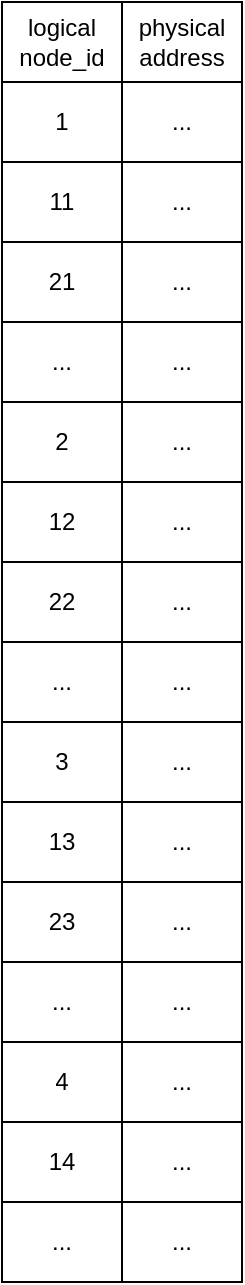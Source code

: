 <mxfile version="20.5.3" type="device"><diagram id="PEUM1JLs7wNRAM99icTY" name="페이지-1"><mxGraphModel dx="1051" dy="718" grid="1" gridSize="10" guides="1" tooltips="1" connect="1" arrows="1" fold="1" page="1" pageScale="1" pageWidth="827" pageHeight="1169" math="0" shadow="0"><root><mxCell id="0"/><mxCell id="1" parent="0"/><mxCell id="SJ4vy2s0OXIG0q03K3_d-53" value="" style="shape=table;startSize=0;container=1;collapsible=0;childLayout=tableLayout;" vertex="1" parent="1"><mxGeometry x="370" y="440" width="120" height="640" as="geometry"/></mxCell><mxCell id="SJ4vy2s0OXIG0q03K3_d-54" value="" style="shape=tableRow;horizontal=0;startSize=0;swimlaneHead=0;swimlaneBody=0;top=0;left=0;bottom=0;right=0;collapsible=0;dropTarget=0;fillColor=none;points=[[0,0.5],[1,0.5]];portConstraint=eastwest;" vertex="1" parent="SJ4vy2s0OXIG0q03K3_d-53"><mxGeometry width="120" height="40" as="geometry"/></mxCell><mxCell id="SJ4vy2s0OXIG0q03K3_d-55" value="logical&lt;br&gt;node_id" style="shape=partialRectangle;html=1;whiteSpace=wrap;connectable=0;overflow=hidden;fillColor=none;top=0;left=0;bottom=0;right=0;pointerEvents=1;" vertex="1" parent="SJ4vy2s0OXIG0q03K3_d-54"><mxGeometry width="60" height="40" as="geometry"><mxRectangle width="60" height="40" as="alternateBounds"/></mxGeometry></mxCell><mxCell id="SJ4vy2s0OXIG0q03K3_d-56" value="physical&lt;br&gt;address" style="shape=partialRectangle;html=1;whiteSpace=wrap;connectable=0;overflow=hidden;fillColor=none;top=0;left=0;bottom=0;right=0;pointerEvents=1;" vertex="1" parent="SJ4vy2s0OXIG0q03K3_d-54"><mxGeometry x="60" width="60" height="40" as="geometry"><mxRectangle width="60" height="40" as="alternateBounds"/></mxGeometry></mxCell><mxCell id="SJ4vy2s0OXIG0q03K3_d-57" value="" style="shape=tableRow;horizontal=0;startSize=0;swimlaneHead=0;swimlaneBody=0;top=0;left=0;bottom=0;right=0;collapsible=0;dropTarget=0;fillColor=none;points=[[0,0.5],[1,0.5]];portConstraint=eastwest;" vertex="1" parent="SJ4vy2s0OXIG0q03K3_d-53"><mxGeometry y="40" width="120" height="40" as="geometry"/></mxCell><mxCell id="SJ4vy2s0OXIG0q03K3_d-58" value="1" style="shape=partialRectangle;html=1;whiteSpace=wrap;connectable=0;overflow=hidden;fillColor=none;top=0;left=0;bottom=0;right=0;pointerEvents=1;" vertex="1" parent="SJ4vy2s0OXIG0q03K3_d-57"><mxGeometry width="60" height="40" as="geometry"><mxRectangle width="60" height="40" as="alternateBounds"/></mxGeometry></mxCell><mxCell id="SJ4vy2s0OXIG0q03K3_d-59" value="..." style="shape=partialRectangle;html=1;whiteSpace=wrap;connectable=0;overflow=hidden;fillColor=none;top=0;left=0;bottom=0;right=0;pointerEvents=1;" vertex="1" parent="SJ4vy2s0OXIG0q03K3_d-57"><mxGeometry x="60" width="60" height="40" as="geometry"><mxRectangle width="60" height="40" as="alternateBounds"/></mxGeometry></mxCell><mxCell id="SJ4vy2s0OXIG0q03K3_d-60" value="" style="shape=tableRow;horizontal=0;startSize=0;swimlaneHead=0;swimlaneBody=0;top=0;left=0;bottom=0;right=0;collapsible=0;dropTarget=0;fillColor=none;points=[[0,0.5],[1,0.5]];portConstraint=eastwest;" vertex="1" parent="SJ4vy2s0OXIG0q03K3_d-53"><mxGeometry y="80" width="120" height="40" as="geometry"/></mxCell><mxCell id="SJ4vy2s0OXIG0q03K3_d-61" value="11" style="shape=partialRectangle;html=1;whiteSpace=wrap;connectable=0;overflow=hidden;fillColor=none;top=0;left=0;bottom=0;right=0;pointerEvents=1;" vertex="1" parent="SJ4vy2s0OXIG0q03K3_d-60"><mxGeometry width="60" height="40" as="geometry"><mxRectangle width="60" height="40" as="alternateBounds"/></mxGeometry></mxCell><mxCell id="SJ4vy2s0OXIG0q03K3_d-62" value="..." style="shape=partialRectangle;html=1;whiteSpace=wrap;connectable=0;overflow=hidden;fillColor=none;top=0;left=0;bottom=0;right=0;pointerEvents=1;" vertex="1" parent="SJ4vy2s0OXIG0q03K3_d-60"><mxGeometry x="60" width="60" height="40" as="geometry"><mxRectangle width="60" height="40" as="alternateBounds"/></mxGeometry></mxCell><mxCell id="SJ4vy2s0OXIG0q03K3_d-63" value="" style="shape=tableRow;horizontal=0;startSize=0;swimlaneHead=0;swimlaneBody=0;top=0;left=0;bottom=0;right=0;collapsible=0;dropTarget=0;fillColor=none;points=[[0,0.5],[1,0.5]];portConstraint=eastwest;" vertex="1" parent="SJ4vy2s0OXIG0q03K3_d-53"><mxGeometry y="120" width="120" height="40" as="geometry"/></mxCell><mxCell id="SJ4vy2s0OXIG0q03K3_d-64" value="21" style="shape=partialRectangle;html=1;whiteSpace=wrap;connectable=0;overflow=hidden;fillColor=none;top=0;left=0;bottom=0;right=0;pointerEvents=1;" vertex="1" parent="SJ4vy2s0OXIG0q03K3_d-63"><mxGeometry width="60" height="40" as="geometry"><mxRectangle width="60" height="40" as="alternateBounds"/></mxGeometry></mxCell><mxCell id="SJ4vy2s0OXIG0q03K3_d-65" value="..." style="shape=partialRectangle;html=1;whiteSpace=wrap;connectable=0;overflow=hidden;fillColor=none;top=0;left=0;bottom=0;right=0;pointerEvents=1;" vertex="1" parent="SJ4vy2s0OXIG0q03K3_d-63"><mxGeometry x="60" width="60" height="40" as="geometry"><mxRectangle width="60" height="40" as="alternateBounds"/></mxGeometry></mxCell><mxCell id="SJ4vy2s0OXIG0q03K3_d-66" value="" style="shape=tableRow;horizontal=0;startSize=0;swimlaneHead=0;swimlaneBody=0;top=0;left=0;bottom=0;right=0;collapsible=0;dropTarget=0;fillColor=none;points=[[0,0.5],[1,0.5]];portConstraint=eastwest;" vertex="1" parent="SJ4vy2s0OXIG0q03K3_d-53"><mxGeometry y="160" width="120" height="40" as="geometry"/></mxCell><mxCell id="SJ4vy2s0OXIG0q03K3_d-67" value="..." style="shape=partialRectangle;html=1;whiteSpace=wrap;connectable=0;overflow=hidden;fillColor=none;top=0;left=0;bottom=0;right=0;pointerEvents=1;" vertex="1" parent="SJ4vy2s0OXIG0q03K3_d-66"><mxGeometry width="60" height="40" as="geometry"><mxRectangle width="60" height="40" as="alternateBounds"/></mxGeometry></mxCell><mxCell id="SJ4vy2s0OXIG0q03K3_d-68" value="..." style="shape=partialRectangle;html=1;whiteSpace=wrap;connectable=0;overflow=hidden;fillColor=none;top=0;left=0;bottom=0;right=0;pointerEvents=1;" vertex="1" parent="SJ4vy2s0OXIG0q03K3_d-66"><mxGeometry x="60" width="60" height="40" as="geometry"><mxRectangle width="60" height="40" as="alternateBounds"/></mxGeometry></mxCell><mxCell id="SJ4vy2s0OXIG0q03K3_d-69" value="" style="shape=tableRow;horizontal=0;startSize=0;swimlaneHead=0;swimlaneBody=0;top=0;left=0;bottom=0;right=0;collapsible=0;dropTarget=0;fillColor=none;points=[[0,0.5],[1,0.5]];portConstraint=eastwest;" vertex="1" parent="SJ4vy2s0OXIG0q03K3_d-53"><mxGeometry y="200" width="120" height="40" as="geometry"/></mxCell><mxCell id="SJ4vy2s0OXIG0q03K3_d-70" value="2" style="shape=partialRectangle;html=1;whiteSpace=wrap;connectable=0;overflow=hidden;fillColor=none;top=0;left=0;bottom=0;right=0;pointerEvents=1;" vertex="1" parent="SJ4vy2s0OXIG0q03K3_d-69"><mxGeometry width="60" height="40" as="geometry"><mxRectangle width="60" height="40" as="alternateBounds"/></mxGeometry></mxCell><mxCell id="SJ4vy2s0OXIG0q03K3_d-71" value="..." style="shape=partialRectangle;html=1;whiteSpace=wrap;connectable=0;overflow=hidden;fillColor=none;top=0;left=0;bottom=0;right=0;pointerEvents=1;" vertex="1" parent="SJ4vy2s0OXIG0q03K3_d-69"><mxGeometry x="60" width="60" height="40" as="geometry"><mxRectangle width="60" height="40" as="alternateBounds"/></mxGeometry></mxCell><mxCell id="SJ4vy2s0OXIG0q03K3_d-72" value="" style="shape=tableRow;horizontal=0;startSize=0;swimlaneHead=0;swimlaneBody=0;top=0;left=0;bottom=0;right=0;collapsible=0;dropTarget=0;fillColor=none;points=[[0,0.5],[1,0.5]];portConstraint=eastwest;" vertex="1" parent="SJ4vy2s0OXIG0q03K3_d-53"><mxGeometry y="240" width="120" height="40" as="geometry"/></mxCell><mxCell id="SJ4vy2s0OXIG0q03K3_d-73" value="12" style="shape=partialRectangle;html=1;whiteSpace=wrap;connectable=0;overflow=hidden;fillColor=none;top=0;left=0;bottom=0;right=0;pointerEvents=1;" vertex="1" parent="SJ4vy2s0OXIG0q03K3_d-72"><mxGeometry width="60" height="40" as="geometry"><mxRectangle width="60" height="40" as="alternateBounds"/></mxGeometry></mxCell><mxCell id="SJ4vy2s0OXIG0q03K3_d-74" value="..." style="shape=partialRectangle;html=1;whiteSpace=wrap;connectable=0;overflow=hidden;fillColor=none;top=0;left=0;bottom=0;right=0;pointerEvents=1;" vertex="1" parent="SJ4vy2s0OXIG0q03K3_d-72"><mxGeometry x="60" width="60" height="40" as="geometry"><mxRectangle width="60" height="40" as="alternateBounds"/></mxGeometry></mxCell><mxCell id="SJ4vy2s0OXIG0q03K3_d-75" value="" style="shape=tableRow;horizontal=0;startSize=0;swimlaneHead=0;swimlaneBody=0;top=0;left=0;bottom=0;right=0;collapsible=0;dropTarget=0;fillColor=none;points=[[0,0.5],[1,0.5]];portConstraint=eastwest;" vertex="1" parent="SJ4vy2s0OXIG0q03K3_d-53"><mxGeometry y="280" width="120" height="40" as="geometry"/></mxCell><mxCell id="SJ4vy2s0OXIG0q03K3_d-76" value="22" style="shape=partialRectangle;html=1;whiteSpace=wrap;connectable=0;overflow=hidden;fillColor=none;top=0;left=0;bottom=0;right=0;pointerEvents=1;" vertex="1" parent="SJ4vy2s0OXIG0q03K3_d-75"><mxGeometry width="60" height="40" as="geometry"><mxRectangle width="60" height="40" as="alternateBounds"/></mxGeometry></mxCell><mxCell id="SJ4vy2s0OXIG0q03K3_d-77" value="..." style="shape=partialRectangle;html=1;whiteSpace=wrap;connectable=0;overflow=hidden;fillColor=none;top=0;left=0;bottom=0;right=0;pointerEvents=1;" vertex="1" parent="SJ4vy2s0OXIG0q03K3_d-75"><mxGeometry x="60" width="60" height="40" as="geometry"><mxRectangle width="60" height="40" as="alternateBounds"/></mxGeometry></mxCell><mxCell id="SJ4vy2s0OXIG0q03K3_d-78" value="" style="shape=tableRow;horizontal=0;startSize=0;swimlaneHead=0;swimlaneBody=0;top=0;left=0;bottom=0;right=0;collapsible=0;dropTarget=0;fillColor=none;points=[[0,0.5],[1,0.5]];portConstraint=eastwest;" vertex="1" parent="SJ4vy2s0OXIG0q03K3_d-53"><mxGeometry y="320" width="120" height="40" as="geometry"/></mxCell><mxCell id="SJ4vy2s0OXIG0q03K3_d-79" value="..." style="shape=partialRectangle;html=1;whiteSpace=wrap;connectable=0;overflow=hidden;fillColor=none;top=0;left=0;bottom=0;right=0;pointerEvents=1;" vertex="1" parent="SJ4vy2s0OXIG0q03K3_d-78"><mxGeometry width="60" height="40" as="geometry"><mxRectangle width="60" height="40" as="alternateBounds"/></mxGeometry></mxCell><mxCell id="SJ4vy2s0OXIG0q03K3_d-80" value="..." style="shape=partialRectangle;html=1;whiteSpace=wrap;connectable=0;overflow=hidden;fillColor=none;top=0;left=0;bottom=0;right=0;pointerEvents=1;" vertex="1" parent="SJ4vy2s0OXIG0q03K3_d-78"><mxGeometry x="60" width="60" height="40" as="geometry"><mxRectangle width="60" height="40" as="alternateBounds"/></mxGeometry></mxCell><mxCell id="SJ4vy2s0OXIG0q03K3_d-81" value="" style="shape=tableRow;horizontal=0;startSize=0;swimlaneHead=0;swimlaneBody=0;top=0;left=0;bottom=0;right=0;collapsible=0;dropTarget=0;fillColor=none;points=[[0,0.5],[1,0.5]];portConstraint=eastwest;" vertex="1" parent="SJ4vy2s0OXIG0q03K3_d-53"><mxGeometry y="360" width="120" height="40" as="geometry"/></mxCell><mxCell id="SJ4vy2s0OXIG0q03K3_d-82" value="3" style="shape=partialRectangle;html=1;whiteSpace=wrap;connectable=0;overflow=hidden;fillColor=none;top=0;left=0;bottom=0;right=0;pointerEvents=1;" vertex="1" parent="SJ4vy2s0OXIG0q03K3_d-81"><mxGeometry width="60" height="40" as="geometry"><mxRectangle width="60" height="40" as="alternateBounds"/></mxGeometry></mxCell><mxCell id="SJ4vy2s0OXIG0q03K3_d-83" value="..." style="shape=partialRectangle;html=1;whiteSpace=wrap;connectable=0;overflow=hidden;fillColor=none;top=0;left=0;bottom=0;right=0;pointerEvents=1;" vertex="1" parent="SJ4vy2s0OXIG0q03K3_d-81"><mxGeometry x="60" width="60" height="40" as="geometry"><mxRectangle width="60" height="40" as="alternateBounds"/></mxGeometry></mxCell><mxCell id="SJ4vy2s0OXIG0q03K3_d-84" value="" style="shape=tableRow;horizontal=0;startSize=0;swimlaneHead=0;swimlaneBody=0;top=0;left=0;bottom=0;right=0;collapsible=0;dropTarget=0;fillColor=none;points=[[0,0.5],[1,0.5]];portConstraint=eastwest;" vertex="1" parent="SJ4vy2s0OXIG0q03K3_d-53"><mxGeometry y="400" width="120" height="40" as="geometry"/></mxCell><mxCell id="SJ4vy2s0OXIG0q03K3_d-85" value="13" style="shape=partialRectangle;html=1;whiteSpace=wrap;connectable=0;overflow=hidden;fillColor=none;top=0;left=0;bottom=0;right=0;pointerEvents=1;" vertex="1" parent="SJ4vy2s0OXIG0q03K3_d-84"><mxGeometry width="60" height="40" as="geometry"><mxRectangle width="60" height="40" as="alternateBounds"/></mxGeometry></mxCell><mxCell id="SJ4vy2s0OXIG0q03K3_d-86" value="..." style="shape=partialRectangle;html=1;whiteSpace=wrap;connectable=0;overflow=hidden;fillColor=none;top=0;left=0;bottom=0;right=0;pointerEvents=1;" vertex="1" parent="SJ4vy2s0OXIG0q03K3_d-84"><mxGeometry x="60" width="60" height="40" as="geometry"><mxRectangle width="60" height="40" as="alternateBounds"/></mxGeometry></mxCell><mxCell id="SJ4vy2s0OXIG0q03K3_d-87" value="" style="shape=tableRow;horizontal=0;startSize=0;swimlaneHead=0;swimlaneBody=0;top=0;left=0;bottom=0;right=0;collapsible=0;dropTarget=0;fillColor=none;points=[[0,0.5],[1,0.5]];portConstraint=eastwest;" vertex="1" parent="SJ4vy2s0OXIG0q03K3_d-53"><mxGeometry y="440" width="120" height="40" as="geometry"/></mxCell><mxCell id="SJ4vy2s0OXIG0q03K3_d-88" value="23" style="shape=partialRectangle;html=1;whiteSpace=wrap;connectable=0;overflow=hidden;fillColor=none;top=0;left=0;bottom=0;right=0;pointerEvents=1;" vertex="1" parent="SJ4vy2s0OXIG0q03K3_d-87"><mxGeometry width="60" height="40" as="geometry"><mxRectangle width="60" height="40" as="alternateBounds"/></mxGeometry></mxCell><mxCell id="SJ4vy2s0OXIG0q03K3_d-89" value="..." style="shape=partialRectangle;html=1;whiteSpace=wrap;connectable=0;overflow=hidden;fillColor=none;top=0;left=0;bottom=0;right=0;pointerEvents=1;" vertex="1" parent="SJ4vy2s0OXIG0q03K3_d-87"><mxGeometry x="60" width="60" height="40" as="geometry"><mxRectangle width="60" height="40" as="alternateBounds"/></mxGeometry></mxCell><mxCell id="SJ4vy2s0OXIG0q03K3_d-90" value="" style="shape=tableRow;horizontal=0;startSize=0;swimlaneHead=0;swimlaneBody=0;top=0;left=0;bottom=0;right=0;collapsible=0;dropTarget=0;fillColor=none;points=[[0,0.5],[1,0.5]];portConstraint=eastwest;" vertex="1" parent="SJ4vy2s0OXIG0q03K3_d-53"><mxGeometry y="480" width="120" height="40" as="geometry"/></mxCell><mxCell id="SJ4vy2s0OXIG0q03K3_d-91" value="..." style="shape=partialRectangle;html=1;whiteSpace=wrap;connectable=0;overflow=hidden;fillColor=none;top=0;left=0;bottom=0;right=0;pointerEvents=1;" vertex="1" parent="SJ4vy2s0OXIG0q03K3_d-90"><mxGeometry width="60" height="40" as="geometry"><mxRectangle width="60" height="40" as="alternateBounds"/></mxGeometry></mxCell><mxCell id="SJ4vy2s0OXIG0q03K3_d-92" value="..." style="shape=partialRectangle;html=1;whiteSpace=wrap;connectable=0;overflow=hidden;fillColor=none;top=0;left=0;bottom=0;right=0;pointerEvents=1;" vertex="1" parent="SJ4vy2s0OXIG0q03K3_d-90"><mxGeometry x="60" width="60" height="40" as="geometry"><mxRectangle width="60" height="40" as="alternateBounds"/></mxGeometry></mxCell><mxCell id="SJ4vy2s0OXIG0q03K3_d-93" value="" style="shape=tableRow;horizontal=0;startSize=0;swimlaneHead=0;swimlaneBody=0;top=0;left=0;bottom=0;right=0;collapsible=0;dropTarget=0;fillColor=none;points=[[0,0.5],[1,0.5]];portConstraint=eastwest;" vertex="1" parent="SJ4vy2s0OXIG0q03K3_d-53"><mxGeometry y="520" width="120" height="40" as="geometry"/></mxCell><mxCell id="SJ4vy2s0OXIG0q03K3_d-94" value="4" style="shape=partialRectangle;html=1;whiteSpace=wrap;connectable=0;overflow=hidden;fillColor=none;top=0;left=0;bottom=0;right=0;pointerEvents=1;" vertex="1" parent="SJ4vy2s0OXIG0q03K3_d-93"><mxGeometry width="60" height="40" as="geometry"><mxRectangle width="60" height="40" as="alternateBounds"/></mxGeometry></mxCell><mxCell id="SJ4vy2s0OXIG0q03K3_d-95" value="..." style="shape=partialRectangle;html=1;whiteSpace=wrap;connectable=0;overflow=hidden;fillColor=none;top=0;left=0;bottom=0;right=0;pointerEvents=1;" vertex="1" parent="SJ4vy2s0OXIG0q03K3_d-93"><mxGeometry x="60" width="60" height="40" as="geometry"><mxRectangle width="60" height="40" as="alternateBounds"/></mxGeometry></mxCell><mxCell id="SJ4vy2s0OXIG0q03K3_d-96" value="" style="shape=tableRow;horizontal=0;startSize=0;swimlaneHead=0;swimlaneBody=0;top=0;left=0;bottom=0;right=0;collapsible=0;dropTarget=0;fillColor=none;points=[[0,0.5],[1,0.5]];portConstraint=eastwest;" vertex="1" parent="SJ4vy2s0OXIG0q03K3_d-53"><mxGeometry y="560" width="120" height="40" as="geometry"/></mxCell><mxCell id="SJ4vy2s0OXIG0q03K3_d-97" value="14" style="shape=partialRectangle;html=1;whiteSpace=wrap;connectable=0;overflow=hidden;fillColor=none;top=0;left=0;bottom=0;right=0;pointerEvents=1;" vertex="1" parent="SJ4vy2s0OXIG0q03K3_d-96"><mxGeometry width="60" height="40" as="geometry"><mxRectangle width="60" height="40" as="alternateBounds"/></mxGeometry></mxCell><mxCell id="SJ4vy2s0OXIG0q03K3_d-98" value="..." style="shape=partialRectangle;html=1;whiteSpace=wrap;connectable=0;overflow=hidden;fillColor=none;top=0;left=0;bottom=0;right=0;pointerEvents=1;" vertex="1" parent="SJ4vy2s0OXIG0q03K3_d-96"><mxGeometry x="60" width="60" height="40" as="geometry"><mxRectangle width="60" height="40" as="alternateBounds"/></mxGeometry></mxCell><mxCell id="SJ4vy2s0OXIG0q03K3_d-99" value="" style="shape=tableRow;horizontal=0;startSize=0;swimlaneHead=0;swimlaneBody=0;top=0;left=0;bottom=0;right=0;collapsible=0;dropTarget=0;fillColor=none;points=[[0,0.5],[1,0.5]];portConstraint=eastwest;" vertex="1" parent="SJ4vy2s0OXIG0q03K3_d-53"><mxGeometry y="600" width="120" height="40" as="geometry"/></mxCell><mxCell id="SJ4vy2s0OXIG0q03K3_d-100" value="..." style="shape=partialRectangle;html=1;whiteSpace=wrap;connectable=0;overflow=hidden;fillColor=none;top=0;left=0;bottom=0;right=0;pointerEvents=1;" vertex="1" parent="SJ4vy2s0OXIG0q03K3_d-99"><mxGeometry width="60" height="40" as="geometry"><mxRectangle width="60" height="40" as="alternateBounds"/></mxGeometry></mxCell><mxCell id="SJ4vy2s0OXIG0q03K3_d-101" value="..." style="shape=partialRectangle;html=1;whiteSpace=wrap;connectable=0;overflow=hidden;fillColor=none;top=0;left=0;bottom=0;right=0;pointerEvents=1;" vertex="1" parent="SJ4vy2s0OXIG0q03K3_d-99"><mxGeometry x="60" width="60" height="40" as="geometry"><mxRectangle width="60" height="40" as="alternateBounds"/></mxGeometry></mxCell></root></mxGraphModel></diagram></mxfile>